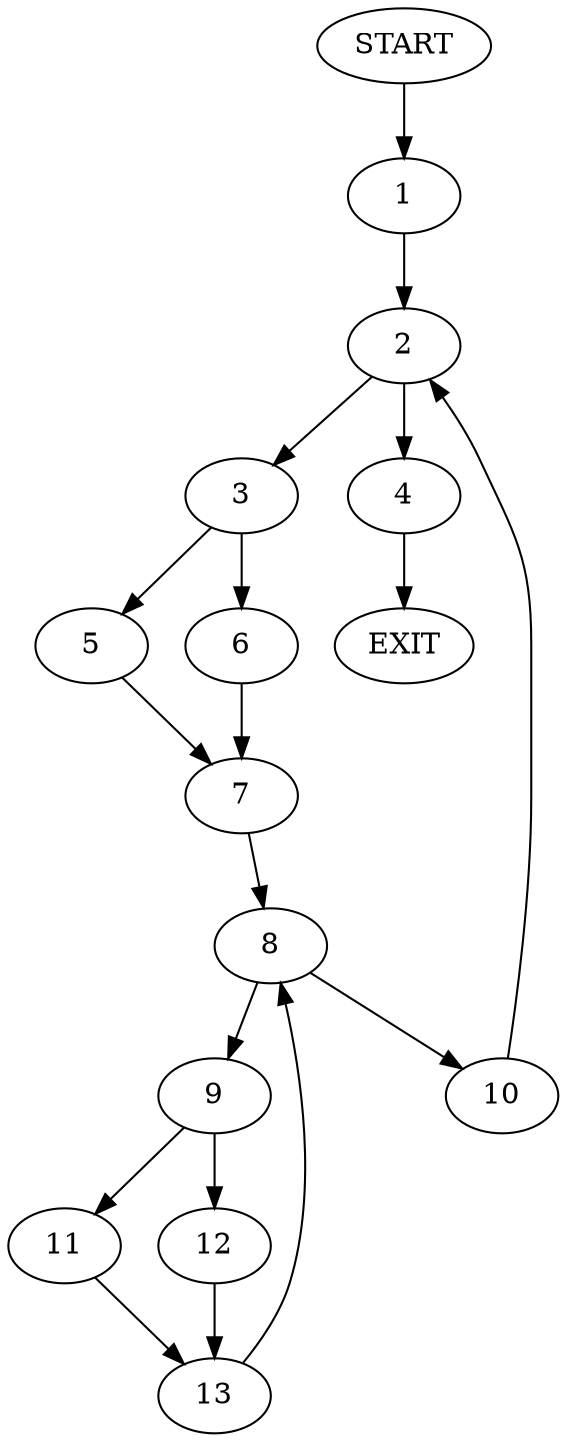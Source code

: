 digraph {
0 [label="START"]
14 [label="EXIT"]
0 -> 1
1 -> 2
2 -> 3
2 -> 4
3 -> 5
3 -> 6
4 -> 14
5 -> 7
6 -> 7
7 -> 8
8 -> 9
8 -> 10
10 -> 2
9 -> 11
9 -> 12
12 -> 13
11 -> 13
13 -> 8
}
